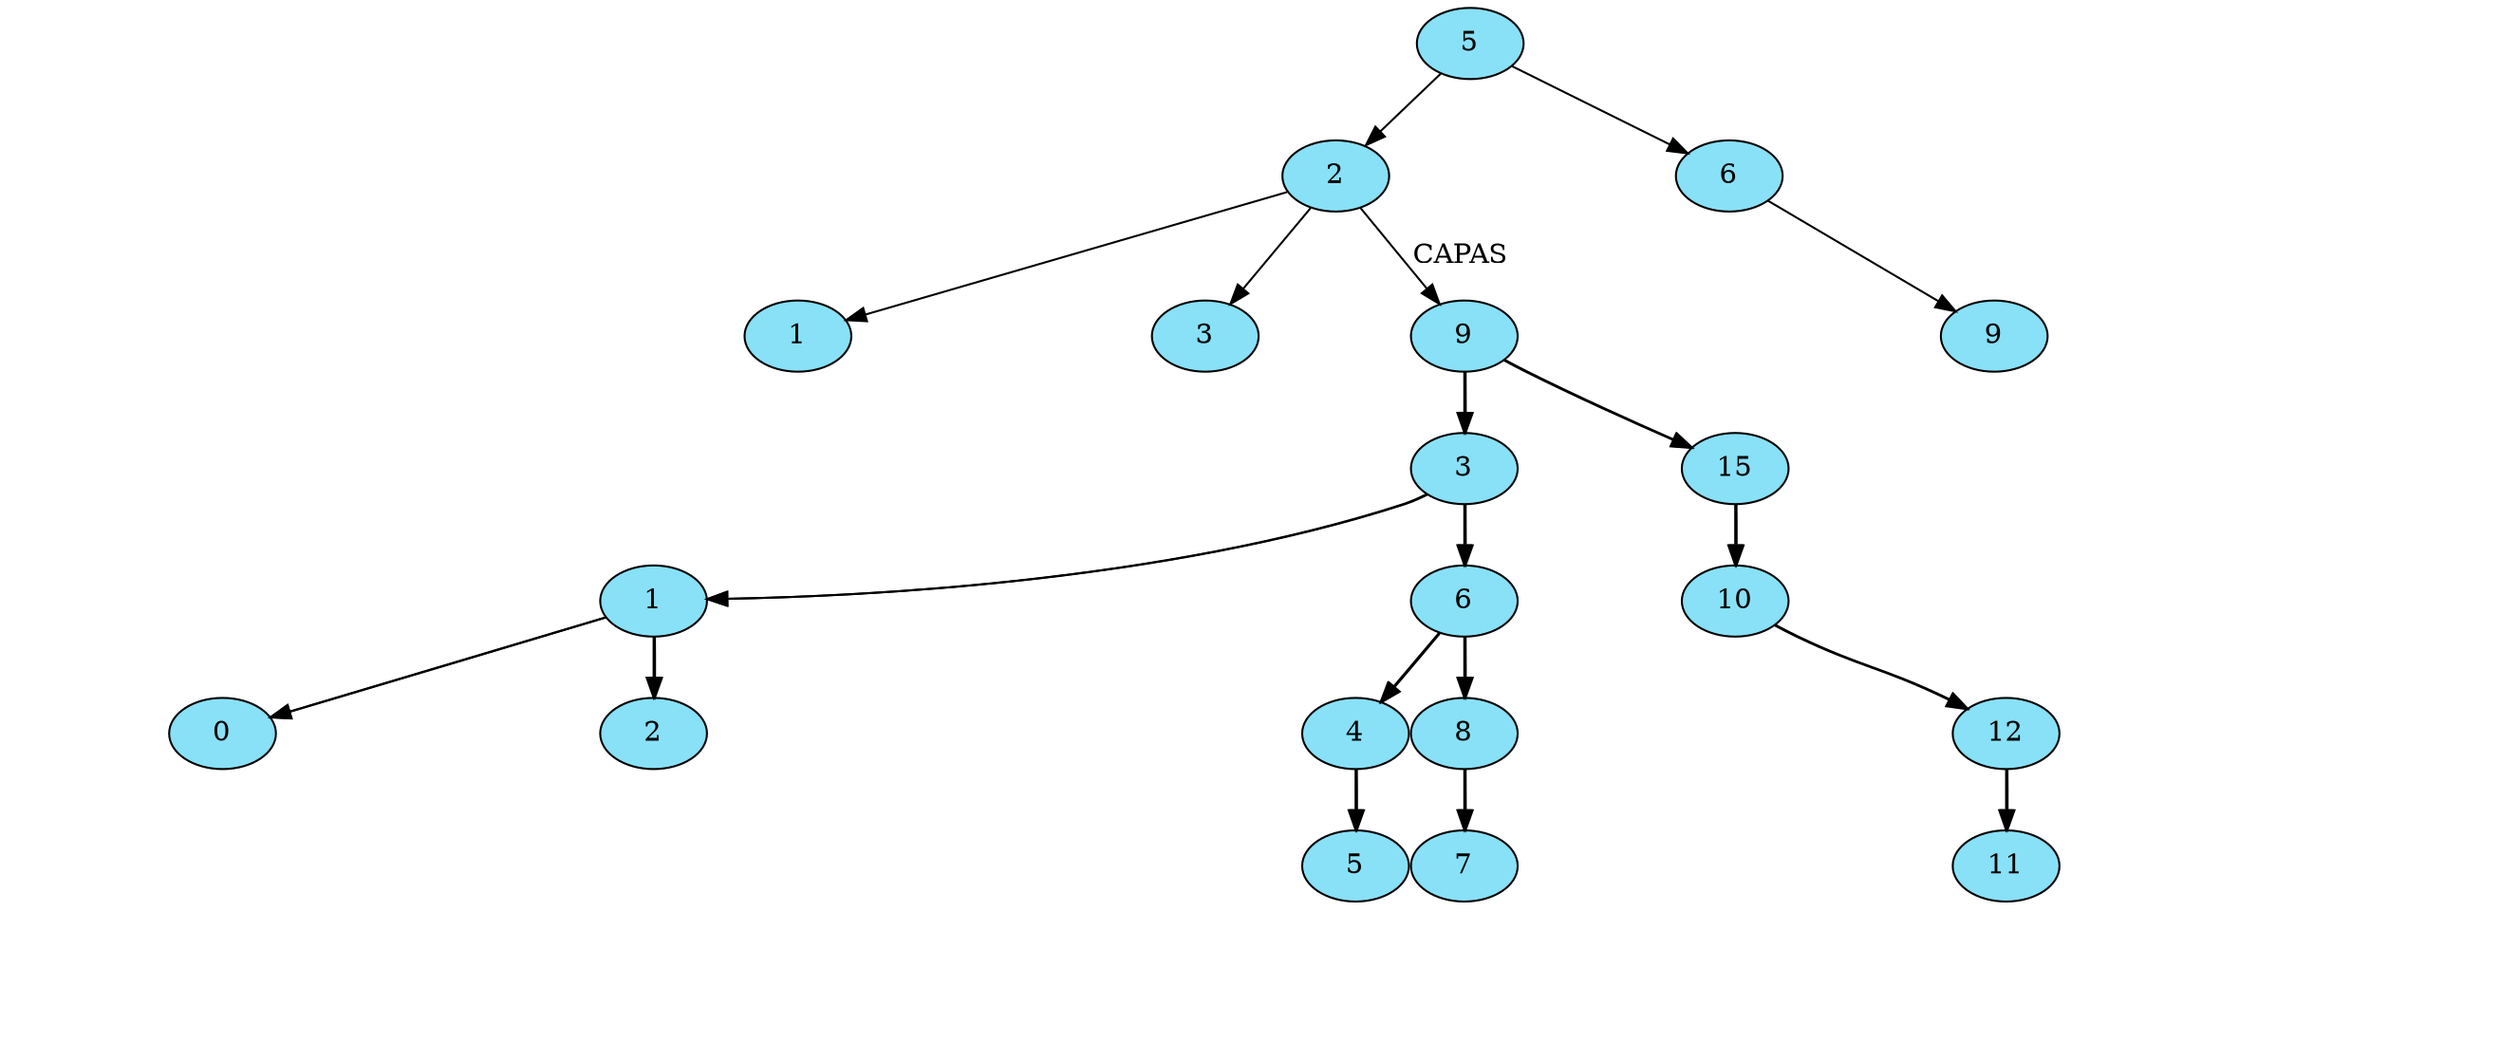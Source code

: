 digraph G {
nodesep=0; 
ranksep=0.4;
node[style = filled fillcolor="#88E1F7"];
	NodoAVL5[ label="5"  ];
	NodoAVL2[ label="2"];
NodoAVL5->NodoAVL2
	NodoAVL2[ label="2"  ];
	NodoAVL1[ label="1"];
NodoAVL2->NodoAVL1
Invisible219936980[style=invis];
NodoAVL1-> Invisible219936980[arrowsize=0 style= invisible] 
Invisible219936980[style=invis];
NodoAVL1-> Invisible219936980[arrowsize=0 style= invisible] 
	NodoAVL2[ label="2"];
	NodoAVL3[ label="3" ];
NodoAVL2->NodoAVL3
Invisible419326396[style=invis];
NodoAVL3-> Invisible419326396[arrowsize=0 style= invisible] 
Invisible419326396[style=invis];
NodoAVL3-> Invisible419326396[arrowsize=0 style= invisible] 
	NodoAVL5[ label="5"];
	NodoAVL6[ label="6" ];
NodoAVL5->NodoAVL6
Invisible759326409[style=invis];
NodoAVL6-> Invisible759326409[arrowsize=0 style= invisible] 
	NodoAVL6[ label="6"];
	NodoAVL9[ label="9" ];
NodoAVL6->NodoAVL9
Invisible697067219[style=invis];
NodoAVL9-> Invisible697067219[arrowsize=0 style= invisible] 
Invisible697067219[style=invis];
NodoAVL9-> Invisible697067219[arrowsize=0 style= invisible] 
	NodoABB9[ label="9"  ];
	NodoABB3[ label="3"];
NodoABB9->NodoABB3
	NodoABB3[ label="3"  ];
	NodoABB1[ label="1"];
NodoABB3->NodoABB1
	NodoABB1[ label="1"  ];
	NodoABB0[ label="0"];
NodoABB1->NodoABB0
Invisible1134315519[style=invis];
NodoABB0-> Invisible1134315519[arrowsize=0 style= invisible] 
Invisible1134315519[style=invis];
NodoABB0-> Invisible1134315519[arrowsize=0 style= invisible] 
	NodoABB1[ label="1"];
	NodoABB2[ label="2" ];
NodoABB1->NodoABB2
Invisible1776990092[style=invis];
NodoABB2-> Invisible1776990092[arrowsize=0 style= invisible] 
Invisible1776990092[style=invis];
NodoABB2-> Invisible1776990092[arrowsize=0 style= invisible] 
	NodoABB3[ label="3"];
	NodoABB6[ label="6" ];
NodoABB3->NodoABB6
	NodoABB6[ label="6"  ];
	NodoABB4[ label="4"];
NodoABB6->NodoABB4
Invisible1620665503[style=invis];
NodoABB4-> Invisible1620665503[arrowsize=0 style= invisible] 
	NodoABB4[ label="4"];
	NodoABB5[ label="5" ];
NodoABB4->NodoABB5
Invisible1592250667[style=invis];
NodoABB5-> Invisible1592250667[arrowsize=0 style= invisible] 
Invisible1592250667[style=invis];
NodoABB5-> Invisible1592250667[arrowsize=0 style= invisible] 
	NodoABB6[ label="6"];
	NodoABB8[ label="8" ];
NodoABB6->NodoABB8
	NodoABB8[ label="8"  ];
	NodoABB7[ label="7"];
NodoABB8->NodoABB7
Invisible2137376439[style=invis];
NodoABB7-> Invisible2137376439[arrowsize=0 style= invisible] 
Invisible2137376439[style=invis];
NodoABB7-> Invisible2137376439[arrowsize=0 style= invisible] 
Invisible1133463552[style=invis];
NodoABB8-> Invisible1133463552[arrowsize=0 style= invisible] 
	NodoABB9[ label="9"];
	NodoABB15[ label="15" ];
NodoABB9->NodoABB15
	NodoABB15[ label="15"  ];
	NodoABB10[ label="10"];
NodoABB15->NodoABB10
Invisible1746497906[style=invis];
NodoABB10-> Invisible1746497906[arrowsize=0 style= invisible] 
	NodoABB10[ label="10"];
	NodoABB12[ label="12" ];
NodoABB10->NodoABB12
	NodoABB12[ label="12"  ];
	NodoABB11[ label="11"];
NodoABB12->NodoABB11
Invisible135760851[style=invis];
NodoABB11-> Invisible135760851[arrowsize=0 style= invisible] 
Invisible135760851[style=invis];
NodoABB11-> Invisible135760851[arrowsize=0 style= invisible] 
Invisible1494660120[style=invis];
NodoABB12-> Invisible1494660120[arrowsize=0 style= invisible] 
Invisible1616914546[style=invis];
NodoABB15-> Invisible1616914546[arrowsize=0 style= invisible] 
	NodoABB9[ label="9"  ];
	NodoABB3[ label="3"];
NodoABB9->NodoABB3
	NodoABB3[ label="3"  ];
	NodoABB1[ label="1"];
NodoABB3->NodoABB1
	NodoABB1[ label="1"  ];
	NodoABB0[ label="0"];
NodoABB1->NodoABB0
Invisible1134315519[style=invis];
NodoABB0-> Invisible1134315519[arrowsize=0 style= invisible] 
Invisible1134315519[style=invis];
NodoABB0-> Invisible1134315519[arrowsize=0 style= invisible] 
	NodoABB1[ label="1"];
	NodoABB2[ label="2" ];
NodoABB1->NodoABB2
Invisible1776990092[style=invis];
NodoABB2-> Invisible1776990092[arrowsize=0 style= invisible] 
Invisible1776990092[style=invis];
NodoABB2-> Invisible1776990092[arrowsize=0 style= invisible] 
	NodoABB3[ label="3"];
	NodoABB6[ label="6" ];
NodoABB3->NodoABB6
	NodoABB6[ label="6"  ];
	NodoABB4[ label="4"];
NodoABB6->NodoABB4
Invisible1620665503[style=invis];
NodoABB4-> Invisible1620665503[arrowsize=0 style= invisible] 
	NodoABB4[ label="4"];
	NodoABB5[ label="5" ];
NodoABB4->NodoABB5
Invisible1592250667[style=invis];
NodoABB5-> Invisible1592250667[arrowsize=0 style= invisible] 
Invisible1592250667[style=invis];
NodoABB5-> Invisible1592250667[arrowsize=0 style= invisible] 
	NodoABB6[ label="6"];
	NodoABB8[ label="8" ];
NodoABB6->NodoABB8
	NodoABB8[ label="8"  ];
	NodoABB7[ label="7"];
NodoABB8->NodoABB7
Invisible2137376439[style=invis];
NodoABB7-> Invisible2137376439[arrowsize=0 style= invisible] 
Invisible2137376439[style=invis];
NodoABB7-> Invisible2137376439[arrowsize=0 style= invisible] 
Invisible1133463552[style=invis];
NodoABB8-> Invisible1133463552[arrowsize=0 style= invisible] 
	NodoABB9[ label="9"];
	NodoABB15[ label="15" ];
NodoABB9->NodoABB15
	NodoABB15[ label="15"  ];
	NodoABB10[ label="10"];
NodoABB15->NodoABB10
Invisible1746497906[style=invis];
NodoABB10-> Invisible1746497906[arrowsize=0 style= invisible] 
	NodoABB10[ label="10"];
	NodoABB12[ label="12" ];
NodoABB10->NodoABB12
	NodoABB12[ label="12"  ];
	NodoABB11[ label="11"];
NodoABB12->NodoABB11
Invisible135760851[style=invis];
NodoABB11-> Invisible135760851[arrowsize=0 style= invisible] 
Invisible135760851[style=invis];
NodoABB11-> Invisible135760851[arrowsize=0 style= invisible] 
Invisible1494660120[style=invis];
NodoABB12-> Invisible1494660120[arrowsize=0 style= invisible] 
Invisible1616914546[style=invis];
NodoABB15-> Invisible1616914546[arrowsize=0 style= invisible] 
NodoAVL2->NodoABB9[label="CAPAS"]
}